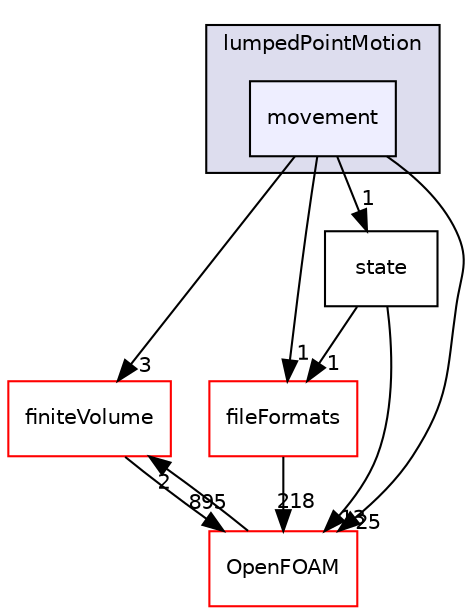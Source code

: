 digraph "src/lumpedPointMotion/movement" {
  bgcolor=transparent;
  compound=true
  node [ fontsize="10", fontname="Helvetica"];
  edge [ labelfontsize="10", labelfontname="Helvetica"];
  subgraph clusterdir_f040a96d06a810e977c8591d02f7d383 {
    graph [ bgcolor="#ddddee", pencolor="black", label="lumpedPointMotion" fontname="Helvetica", fontsize="10", URL="dir_f040a96d06a810e977c8591d02f7d383.html"]
  dir_1236b01f4be03b4b19200573ab5a5da6 [shape=box, label="movement", style="filled", fillcolor="#eeeeff", pencolor="black", URL="dir_1236b01f4be03b4b19200573ab5a5da6.html"];
  }
  dir_9bd15774b555cf7259a6fa18f99fe99b [shape=box label="finiteVolume" color="red" URL="dir_9bd15774b555cf7259a6fa18f99fe99b.html"];
  dir_b05602f37bb521a7142c0a3e200b5f35 [shape=box label="fileFormats" color="red" URL="dir_b05602f37bb521a7142c0a3e200b5f35.html"];
  dir_c5473ff19b20e6ec4dfe5c310b3778a8 [shape=box label="OpenFOAM" color="red" URL="dir_c5473ff19b20e6ec4dfe5c310b3778a8.html"];
  dir_27389f56c7956b4c223e8ddfee5951d9 [shape=box label="state" URL="dir_27389f56c7956b4c223e8ddfee5951d9.html"];
  dir_9bd15774b555cf7259a6fa18f99fe99b->dir_c5473ff19b20e6ec4dfe5c310b3778a8 [headlabel="895", labeldistance=1.5 headhref="dir_000814_002151.html"];
  dir_1236b01f4be03b4b19200573ab5a5da6->dir_9bd15774b555cf7259a6fa18f99fe99b [headlabel="3", labeldistance=1.5 headhref="dir_001889_000814.html"];
  dir_1236b01f4be03b4b19200573ab5a5da6->dir_b05602f37bb521a7142c0a3e200b5f35 [headlabel="1", labeldistance=1.5 headhref="dir_001889_000682.html"];
  dir_1236b01f4be03b4b19200573ab5a5da6->dir_c5473ff19b20e6ec4dfe5c310b3778a8 [headlabel="25", labeldistance=1.5 headhref="dir_001889_002151.html"];
  dir_1236b01f4be03b4b19200573ab5a5da6->dir_27389f56c7956b4c223e8ddfee5951d9 [headlabel="1", labeldistance=1.5 headhref="dir_001889_001892.html"];
  dir_b05602f37bb521a7142c0a3e200b5f35->dir_c5473ff19b20e6ec4dfe5c310b3778a8 [headlabel="218", labeldistance=1.5 headhref="dir_000682_002151.html"];
  dir_c5473ff19b20e6ec4dfe5c310b3778a8->dir_9bd15774b555cf7259a6fa18f99fe99b [headlabel="2", labeldistance=1.5 headhref="dir_002151_000814.html"];
  dir_27389f56c7956b4c223e8ddfee5951d9->dir_b05602f37bb521a7142c0a3e200b5f35 [headlabel="1", labeldistance=1.5 headhref="dir_001892_000682.html"];
  dir_27389f56c7956b4c223e8ddfee5951d9->dir_c5473ff19b20e6ec4dfe5c310b3778a8 [headlabel="13", labeldistance=1.5 headhref="dir_001892_002151.html"];
}
